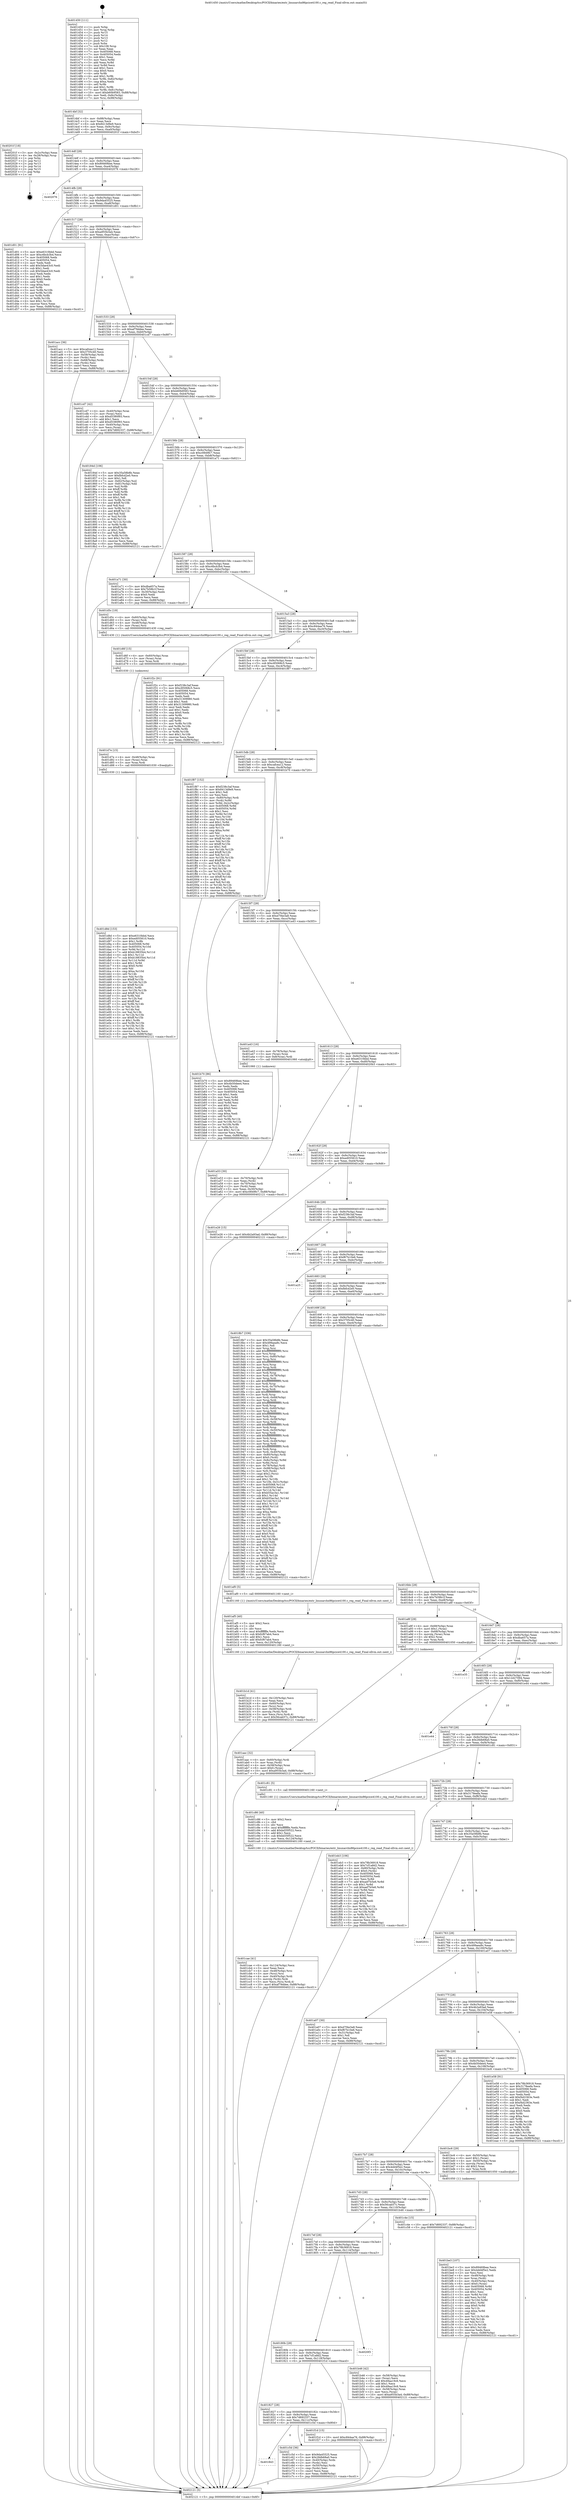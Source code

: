 digraph "0x401450" {
  label = "0x401450 (/mnt/c/Users/mathe/Desktop/tcc/POCII/binaries/extr_linuxarchx86pcice4100.c_reg_read_Final-ollvm.out::main(0))"
  labelloc = "t"
  node[shape=record]

  Entry [label="",width=0.3,height=0.3,shape=circle,fillcolor=black,style=filled]
  "0x4014bf" [label="{
     0x4014bf [32]\l
     | [instrs]\l
     &nbsp;&nbsp;0x4014bf \<+6\>: mov -0x88(%rbp),%eax\l
     &nbsp;&nbsp;0x4014c5 \<+2\>: mov %eax,%ecx\l
     &nbsp;&nbsp;0x4014c7 \<+6\>: sub $0x8413d9e9,%ecx\l
     &nbsp;&nbsp;0x4014cd \<+6\>: mov %eax,-0x9c(%rbp)\l
     &nbsp;&nbsp;0x4014d3 \<+6\>: mov %ecx,-0xa0(%rbp)\l
     &nbsp;&nbsp;0x4014d9 \<+6\>: je 000000000040201f \<main+0xbcf\>\l
  }"]
  "0x40201f" [label="{
     0x40201f [18]\l
     | [instrs]\l
     &nbsp;&nbsp;0x40201f \<+3\>: mov -0x2c(%rbp),%eax\l
     &nbsp;&nbsp;0x402022 \<+4\>: lea -0x28(%rbp),%rsp\l
     &nbsp;&nbsp;0x402026 \<+1\>: pop %rbx\l
     &nbsp;&nbsp;0x402027 \<+2\>: pop %r12\l
     &nbsp;&nbsp;0x402029 \<+2\>: pop %r13\l
     &nbsp;&nbsp;0x40202b \<+2\>: pop %r14\l
     &nbsp;&nbsp;0x40202d \<+2\>: pop %r15\l
     &nbsp;&nbsp;0x40202f \<+1\>: pop %rbp\l
     &nbsp;&nbsp;0x402030 \<+1\>: ret\l
  }"]
  "0x4014df" [label="{
     0x4014df [28]\l
     | [instrs]\l
     &nbsp;&nbsp;0x4014df \<+5\>: jmp 00000000004014e4 \<main+0x94\>\l
     &nbsp;&nbsp;0x4014e4 \<+6\>: mov -0x9c(%rbp),%eax\l
     &nbsp;&nbsp;0x4014ea \<+5\>: sub $0x89469bee,%eax\l
     &nbsp;&nbsp;0x4014ef \<+6\>: mov %eax,-0xa4(%rbp)\l
     &nbsp;&nbsp;0x4014f5 \<+6\>: je 0000000000402076 \<main+0xc26\>\l
  }"]
  Exit [label="",width=0.3,height=0.3,shape=circle,fillcolor=black,style=filled,peripheries=2]
  "0x402076" [label="{
     0x402076\l
  }", style=dashed]
  "0x4014fb" [label="{
     0x4014fb [28]\l
     | [instrs]\l
     &nbsp;&nbsp;0x4014fb \<+5\>: jmp 0000000000401500 \<main+0xb0\>\l
     &nbsp;&nbsp;0x401500 \<+6\>: mov -0x9c(%rbp),%eax\l
     &nbsp;&nbsp;0x401506 \<+5\>: sub $0x9da45525,%eax\l
     &nbsp;&nbsp;0x40150b \<+6\>: mov %eax,-0xa8(%rbp)\l
     &nbsp;&nbsp;0x401511 \<+6\>: je 0000000000401d01 \<main+0x8b1\>\l
  }"]
  "0x401d8d" [label="{
     0x401d8d [153]\l
     | [instrs]\l
     &nbsp;&nbsp;0x401d8d \<+5\>: mov $0xe6310bbd,%ecx\l
     &nbsp;&nbsp;0x401d92 \<+5\>: mov $0xed055610,%edx\l
     &nbsp;&nbsp;0x401d97 \<+3\>: mov $0x1,%r8b\l
     &nbsp;&nbsp;0x401d9a \<+8\>: mov 0x405068,%r9d\l
     &nbsp;&nbsp;0x401da2 \<+8\>: mov 0x405054,%r10d\l
     &nbsp;&nbsp;0x401daa \<+3\>: mov %r9d,%r11d\l
     &nbsp;&nbsp;0x401dad \<+7\>: add $0xb18835b4,%r11d\l
     &nbsp;&nbsp;0x401db4 \<+4\>: sub $0x1,%r11d\l
     &nbsp;&nbsp;0x401db8 \<+7\>: sub $0xb18835b4,%r11d\l
     &nbsp;&nbsp;0x401dbf \<+4\>: imul %r11d,%r9d\l
     &nbsp;&nbsp;0x401dc3 \<+4\>: and $0x1,%r9d\l
     &nbsp;&nbsp;0x401dc7 \<+4\>: cmp $0x0,%r9d\l
     &nbsp;&nbsp;0x401dcb \<+3\>: sete %bl\l
     &nbsp;&nbsp;0x401dce \<+4\>: cmp $0xa,%r10d\l
     &nbsp;&nbsp;0x401dd2 \<+4\>: setl %r14b\l
     &nbsp;&nbsp;0x401dd6 \<+3\>: mov %bl,%r15b\l
     &nbsp;&nbsp;0x401dd9 \<+4\>: xor $0xff,%r15b\l
     &nbsp;&nbsp;0x401ddd \<+3\>: mov %r14b,%r12b\l
     &nbsp;&nbsp;0x401de0 \<+4\>: xor $0xff,%r12b\l
     &nbsp;&nbsp;0x401de4 \<+4\>: xor $0x1,%r8b\l
     &nbsp;&nbsp;0x401de8 \<+3\>: mov %r15b,%r13b\l
     &nbsp;&nbsp;0x401deb \<+4\>: and $0xff,%r13b\l
     &nbsp;&nbsp;0x401def \<+3\>: and %r8b,%bl\l
     &nbsp;&nbsp;0x401df2 \<+3\>: mov %r12b,%al\l
     &nbsp;&nbsp;0x401df5 \<+2\>: and $0xff,%al\l
     &nbsp;&nbsp;0x401df7 \<+3\>: and %r8b,%r14b\l
     &nbsp;&nbsp;0x401dfa \<+3\>: or %bl,%r13b\l
     &nbsp;&nbsp;0x401dfd \<+3\>: or %r14b,%al\l
     &nbsp;&nbsp;0x401e00 \<+3\>: xor %al,%r13b\l
     &nbsp;&nbsp;0x401e03 \<+3\>: or %r12b,%r15b\l
     &nbsp;&nbsp;0x401e06 \<+4\>: xor $0xff,%r15b\l
     &nbsp;&nbsp;0x401e0a \<+4\>: or $0x1,%r8b\l
     &nbsp;&nbsp;0x401e0e \<+3\>: and %r8b,%r15b\l
     &nbsp;&nbsp;0x401e11 \<+3\>: or %r15b,%r13b\l
     &nbsp;&nbsp;0x401e14 \<+4\>: test $0x1,%r13b\l
     &nbsp;&nbsp;0x401e18 \<+3\>: cmovne %edx,%ecx\l
     &nbsp;&nbsp;0x401e1b \<+6\>: mov %ecx,-0x88(%rbp)\l
     &nbsp;&nbsp;0x401e21 \<+5\>: jmp 0000000000402121 \<main+0xcd1\>\l
  }"]
  "0x401d01" [label="{
     0x401d01 [91]\l
     | [instrs]\l
     &nbsp;&nbsp;0x401d01 \<+5\>: mov $0xe6310bbd,%eax\l
     &nbsp;&nbsp;0x401d06 \<+5\>: mov $0xc6bcb3b4,%ecx\l
     &nbsp;&nbsp;0x401d0b \<+7\>: mov 0x405068,%edx\l
     &nbsp;&nbsp;0x401d12 \<+7\>: mov 0x405054,%esi\l
     &nbsp;&nbsp;0x401d19 \<+2\>: mov %edx,%edi\l
     &nbsp;&nbsp;0x401d1b \<+6\>: add $0x5dae43c0,%edi\l
     &nbsp;&nbsp;0x401d21 \<+3\>: sub $0x1,%edi\l
     &nbsp;&nbsp;0x401d24 \<+6\>: sub $0x5dae43c0,%edi\l
     &nbsp;&nbsp;0x401d2a \<+3\>: imul %edi,%edx\l
     &nbsp;&nbsp;0x401d2d \<+3\>: and $0x1,%edx\l
     &nbsp;&nbsp;0x401d30 \<+3\>: cmp $0x0,%edx\l
     &nbsp;&nbsp;0x401d33 \<+4\>: sete %r8b\l
     &nbsp;&nbsp;0x401d37 \<+3\>: cmp $0xa,%esi\l
     &nbsp;&nbsp;0x401d3a \<+4\>: setl %r9b\l
     &nbsp;&nbsp;0x401d3e \<+3\>: mov %r8b,%r10b\l
     &nbsp;&nbsp;0x401d41 \<+3\>: and %r9b,%r10b\l
     &nbsp;&nbsp;0x401d44 \<+3\>: xor %r9b,%r8b\l
     &nbsp;&nbsp;0x401d47 \<+3\>: or %r8b,%r10b\l
     &nbsp;&nbsp;0x401d4a \<+4\>: test $0x1,%r10b\l
     &nbsp;&nbsp;0x401d4e \<+3\>: cmovne %ecx,%eax\l
     &nbsp;&nbsp;0x401d51 \<+6\>: mov %eax,-0x88(%rbp)\l
     &nbsp;&nbsp;0x401d57 \<+5\>: jmp 0000000000402121 \<main+0xcd1\>\l
  }"]
  "0x401517" [label="{
     0x401517 [28]\l
     | [instrs]\l
     &nbsp;&nbsp;0x401517 \<+5\>: jmp 000000000040151c \<main+0xcc\>\l
     &nbsp;&nbsp;0x40151c \<+6\>: mov -0x9c(%rbp),%eax\l
     &nbsp;&nbsp;0x401522 \<+5\>: sub $0xa955b3a4,%eax\l
     &nbsp;&nbsp;0x401527 \<+6\>: mov %eax,-0xac(%rbp)\l
     &nbsp;&nbsp;0x40152d \<+6\>: je 0000000000401acc \<main+0x67c\>\l
  }"]
  "0x401d7e" [label="{
     0x401d7e [15]\l
     | [instrs]\l
     &nbsp;&nbsp;0x401d7e \<+4\>: mov -0x48(%rbp),%rax\l
     &nbsp;&nbsp;0x401d82 \<+3\>: mov (%rax),%rax\l
     &nbsp;&nbsp;0x401d85 \<+3\>: mov %rax,%rdi\l
     &nbsp;&nbsp;0x401d88 \<+5\>: call 0000000000401030 \<free@plt\>\l
     | [calls]\l
     &nbsp;&nbsp;0x401030 \{1\} (unknown)\l
  }"]
  "0x401acc" [label="{
     0x401acc [36]\l
     | [instrs]\l
     &nbsp;&nbsp;0x401acc \<+5\>: mov $0xcafcea12,%eax\l
     &nbsp;&nbsp;0x401ad1 \<+5\>: mov $0x3705c40,%ecx\l
     &nbsp;&nbsp;0x401ad6 \<+4\>: mov -0x58(%rbp),%rdx\l
     &nbsp;&nbsp;0x401ada \<+2\>: mov (%rdx),%esi\l
     &nbsp;&nbsp;0x401adc \<+4\>: mov -0x68(%rbp),%rdx\l
     &nbsp;&nbsp;0x401ae0 \<+2\>: cmp (%rdx),%esi\l
     &nbsp;&nbsp;0x401ae2 \<+3\>: cmovl %ecx,%eax\l
     &nbsp;&nbsp;0x401ae5 \<+6\>: mov %eax,-0x88(%rbp)\l
     &nbsp;&nbsp;0x401aeb \<+5\>: jmp 0000000000402121 \<main+0xcd1\>\l
  }"]
  "0x401533" [label="{
     0x401533 [28]\l
     | [instrs]\l
     &nbsp;&nbsp;0x401533 \<+5\>: jmp 0000000000401538 \<main+0xe8\>\l
     &nbsp;&nbsp;0x401538 \<+6\>: mov -0x9c(%rbp),%eax\l
     &nbsp;&nbsp;0x40153e \<+5\>: sub $0xaf79ddee,%eax\l
     &nbsp;&nbsp;0x401543 \<+6\>: mov %eax,-0xb0(%rbp)\l
     &nbsp;&nbsp;0x401549 \<+6\>: je 0000000000401cd7 \<main+0x887\>\l
  }"]
  "0x401d6f" [label="{
     0x401d6f [15]\l
     | [instrs]\l
     &nbsp;&nbsp;0x401d6f \<+4\>: mov -0x60(%rbp),%rax\l
     &nbsp;&nbsp;0x401d73 \<+3\>: mov (%rax),%rax\l
     &nbsp;&nbsp;0x401d76 \<+3\>: mov %rax,%rdi\l
     &nbsp;&nbsp;0x401d79 \<+5\>: call 0000000000401030 \<free@plt\>\l
     | [calls]\l
     &nbsp;&nbsp;0x401030 \{1\} (unknown)\l
  }"]
  "0x401cd7" [label="{
     0x401cd7 [42]\l
     | [instrs]\l
     &nbsp;&nbsp;0x401cd7 \<+4\>: mov -0x40(%rbp),%rax\l
     &nbsp;&nbsp;0x401cdb \<+2\>: mov (%rax),%ecx\l
     &nbsp;&nbsp;0x401cdd \<+6\>: sub $0xd5380f93,%ecx\l
     &nbsp;&nbsp;0x401ce3 \<+3\>: add $0x1,%ecx\l
     &nbsp;&nbsp;0x401ce6 \<+6\>: add $0xd5380f93,%ecx\l
     &nbsp;&nbsp;0x401cec \<+4\>: mov -0x40(%rbp),%rax\l
     &nbsp;&nbsp;0x401cf0 \<+2\>: mov %ecx,(%rax)\l
     &nbsp;&nbsp;0x401cf2 \<+10\>: movl $0x7d692337,-0x88(%rbp)\l
     &nbsp;&nbsp;0x401cfc \<+5\>: jmp 0000000000402121 \<main+0xcd1\>\l
  }"]
  "0x40154f" [label="{
     0x40154f [28]\l
     | [instrs]\l
     &nbsp;&nbsp;0x40154f \<+5\>: jmp 0000000000401554 \<main+0x104\>\l
     &nbsp;&nbsp;0x401554 \<+6\>: mov -0x9c(%rbp),%eax\l
     &nbsp;&nbsp;0x40155a \<+5\>: sub $0xb60b9583,%eax\l
     &nbsp;&nbsp;0x40155f \<+6\>: mov %eax,-0xb4(%rbp)\l
     &nbsp;&nbsp;0x401565 \<+6\>: je 000000000040184d \<main+0x3fd\>\l
  }"]
  "0x401cae" [label="{
     0x401cae [41]\l
     | [instrs]\l
     &nbsp;&nbsp;0x401cae \<+6\>: mov -0x124(%rbp),%ecx\l
     &nbsp;&nbsp;0x401cb4 \<+3\>: imul %eax,%ecx\l
     &nbsp;&nbsp;0x401cb7 \<+4\>: mov -0x48(%rbp),%rsi\l
     &nbsp;&nbsp;0x401cbb \<+3\>: mov (%rsi),%rsi\l
     &nbsp;&nbsp;0x401cbe \<+4\>: mov -0x40(%rbp),%rdi\l
     &nbsp;&nbsp;0x401cc2 \<+3\>: movslq (%rdi),%rdi\l
     &nbsp;&nbsp;0x401cc5 \<+3\>: mov %ecx,(%rsi,%rdi,4)\l
     &nbsp;&nbsp;0x401cc8 \<+10\>: movl $0xaf79ddee,-0x88(%rbp)\l
     &nbsp;&nbsp;0x401cd2 \<+5\>: jmp 0000000000402121 \<main+0xcd1\>\l
  }"]
  "0x40184d" [label="{
     0x40184d [106]\l
     | [instrs]\l
     &nbsp;&nbsp;0x40184d \<+5\>: mov $0x35a58b8b,%eax\l
     &nbsp;&nbsp;0x401852 \<+5\>: mov $0xfbfcd2e0,%ecx\l
     &nbsp;&nbsp;0x401857 \<+2\>: mov $0x1,%dl\l
     &nbsp;&nbsp;0x401859 \<+7\>: mov -0x82(%rbp),%sil\l
     &nbsp;&nbsp;0x401860 \<+7\>: mov -0x81(%rbp),%dil\l
     &nbsp;&nbsp;0x401867 \<+3\>: mov %sil,%r8b\l
     &nbsp;&nbsp;0x40186a \<+4\>: xor $0xff,%r8b\l
     &nbsp;&nbsp;0x40186e \<+3\>: mov %dil,%r9b\l
     &nbsp;&nbsp;0x401871 \<+4\>: xor $0xff,%r9b\l
     &nbsp;&nbsp;0x401875 \<+3\>: xor $0x1,%dl\l
     &nbsp;&nbsp;0x401878 \<+3\>: mov %r8b,%r10b\l
     &nbsp;&nbsp;0x40187b \<+4\>: and $0xff,%r10b\l
     &nbsp;&nbsp;0x40187f \<+3\>: and %dl,%sil\l
     &nbsp;&nbsp;0x401882 \<+3\>: mov %r9b,%r11b\l
     &nbsp;&nbsp;0x401885 \<+4\>: and $0xff,%r11b\l
     &nbsp;&nbsp;0x401889 \<+3\>: and %dl,%dil\l
     &nbsp;&nbsp;0x40188c \<+3\>: or %sil,%r10b\l
     &nbsp;&nbsp;0x40188f \<+3\>: or %dil,%r11b\l
     &nbsp;&nbsp;0x401892 \<+3\>: xor %r11b,%r10b\l
     &nbsp;&nbsp;0x401895 \<+3\>: or %r9b,%r8b\l
     &nbsp;&nbsp;0x401898 \<+4\>: xor $0xff,%r8b\l
     &nbsp;&nbsp;0x40189c \<+3\>: or $0x1,%dl\l
     &nbsp;&nbsp;0x40189f \<+3\>: and %dl,%r8b\l
     &nbsp;&nbsp;0x4018a2 \<+3\>: or %r8b,%r10b\l
     &nbsp;&nbsp;0x4018a5 \<+4\>: test $0x1,%r10b\l
     &nbsp;&nbsp;0x4018a9 \<+3\>: cmovne %ecx,%eax\l
     &nbsp;&nbsp;0x4018ac \<+6\>: mov %eax,-0x88(%rbp)\l
     &nbsp;&nbsp;0x4018b2 \<+5\>: jmp 0000000000402121 \<main+0xcd1\>\l
  }"]
  "0x40156b" [label="{
     0x40156b [28]\l
     | [instrs]\l
     &nbsp;&nbsp;0x40156b \<+5\>: jmp 0000000000401570 \<main+0x120\>\l
     &nbsp;&nbsp;0x401570 \<+6\>: mov -0x9c(%rbp),%eax\l
     &nbsp;&nbsp;0x401576 \<+5\>: sub $0xc0849fc7,%eax\l
     &nbsp;&nbsp;0x40157b \<+6\>: mov %eax,-0xb8(%rbp)\l
     &nbsp;&nbsp;0x401581 \<+6\>: je 0000000000401a71 \<main+0x621\>\l
  }"]
  "0x402121" [label="{
     0x402121 [5]\l
     | [instrs]\l
     &nbsp;&nbsp;0x402121 \<+5\>: jmp 00000000004014bf \<main+0x6f\>\l
  }"]
  "0x401450" [label="{
     0x401450 [111]\l
     | [instrs]\l
     &nbsp;&nbsp;0x401450 \<+1\>: push %rbp\l
     &nbsp;&nbsp;0x401451 \<+3\>: mov %rsp,%rbp\l
     &nbsp;&nbsp;0x401454 \<+2\>: push %r15\l
     &nbsp;&nbsp;0x401456 \<+2\>: push %r14\l
     &nbsp;&nbsp;0x401458 \<+2\>: push %r13\l
     &nbsp;&nbsp;0x40145a \<+2\>: push %r12\l
     &nbsp;&nbsp;0x40145c \<+1\>: push %rbx\l
     &nbsp;&nbsp;0x40145d \<+7\>: sub $0x108,%rsp\l
     &nbsp;&nbsp;0x401464 \<+2\>: xor %eax,%eax\l
     &nbsp;&nbsp;0x401466 \<+7\>: mov 0x405068,%ecx\l
     &nbsp;&nbsp;0x40146d \<+7\>: mov 0x405054,%edx\l
     &nbsp;&nbsp;0x401474 \<+3\>: sub $0x1,%eax\l
     &nbsp;&nbsp;0x401477 \<+3\>: mov %ecx,%r8d\l
     &nbsp;&nbsp;0x40147a \<+3\>: add %eax,%r8d\l
     &nbsp;&nbsp;0x40147d \<+4\>: imul %r8d,%ecx\l
     &nbsp;&nbsp;0x401481 \<+3\>: and $0x1,%ecx\l
     &nbsp;&nbsp;0x401484 \<+3\>: cmp $0x0,%ecx\l
     &nbsp;&nbsp;0x401487 \<+4\>: sete %r9b\l
     &nbsp;&nbsp;0x40148b \<+4\>: and $0x1,%r9b\l
     &nbsp;&nbsp;0x40148f \<+7\>: mov %r9b,-0x82(%rbp)\l
     &nbsp;&nbsp;0x401496 \<+3\>: cmp $0xa,%edx\l
     &nbsp;&nbsp;0x401499 \<+4\>: setl %r9b\l
     &nbsp;&nbsp;0x40149d \<+4\>: and $0x1,%r9b\l
     &nbsp;&nbsp;0x4014a1 \<+7\>: mov %r9b,-0x81(%rbp)\l
     &nbsp;&nbsp;0x4014a8 \<+10\>: movl $0xb60b9583,-0x88(%rbp)\l
     &nbsp;&nbsp;0x4014b2 \<+6\>: mov %edi,-0x8c(%rbp)\l
     &nbsp;&nbsp;0x4014b8 \<+7\>: mov %rsi,-0x98(%rbp)\l
  }"]
  "0x401c86" [label="{
     0x401c86 [40]\l
     | [instrs]\l
     &nbsp;&nbsp;0x401c86 \<+5\>: mov $0x2,%ecx\l
     &nbsp;&nbsp;0x401c8b \<+1\>: cltd\l
     &nbsp;&nbsp;0x401c8c \<+2\>: idiv %ecx\l
     &nbsp;&nbsp;0x401c8e \<+6\>: imul $0xfffffffe,%edx,%ecx\l
     &nbsp;&nbsp;0x401c94 \<+6\>: add $0xbd35f522,%ecx\l
     &nbsp;&nbsp;0x401c9a \<+3\>: add $0x1,%ecx\l
     &nbsp;&nbsp;0x401c9d \<+6\>: sub $0xbd35f522,%ecx\l
     &nbsp;&nbsp;0x401ca3 \<+6\>: mov %ecx,-0x124(%rbp)\l
     &nbsp;&nbsp;0x401ca9 \<+5\>: call 0000000000401160 \<next_i\>\l
     | [calls]\l
     &nbsp;&nbsp;0x401160 \{1\} (/mnt/c/Users/mathe/Desktop/tcc/POCII/binaries/extr_linuxarchx86pcice4100.c_reg_read_Final-ollvm.out::next_i)\l
  }"]
  "0x401a71" [label="{
     0x401a71 [30]\l
     | [instrs]\l
     &nbsp;&nbsp;0x401a71 \<+5\>: mov $0xdba657a,%eax\l
     &nbsp;&nbsp;0x401a76 \<+5\>: mov $0x7b58b1f,%ecx\l
     &nbsp;&nbsp;0x401a7b \<+3\>: mov -0x30(%rbp),%edx\l
     &nbsp;&nbsp;0x401a7e \<+3\>: cmp $0x0,%edx\l
     &nbsp;&nbsp;0x401a81 \<+3\>: cmove %ecx,%eax\l
     &nbsp;&nbsp;0x401a84 \<+6\>: mov %eax,-0x88(%rbp)\l
     &nbsp;&nbsp;0x401a8a \<+5\>: jmp 0000000000402121 \<main+0xcd1\>\l
  }"]
  "0x401587" [label="{
     0x401587 [28]\l
     | [instrs]\l
     &nbsp;&nbsp;0x401587 \<+5\>: jmp 000000000040158c \<main+0x13c\>\l
     &nbsp;&nbsp;0x40158c \<+6\>: mov -0x9c(%rbp),%eax\l
     &nbsp;&nbsp;0x401592 \<+5\>: sub $0xc6bcb3b4,%eax\l
     &nbsp;&nbsp;0x401597 \<+6\>: mov %eax,-0xbc(%rbp)\l
     &nbsp;&nbsp;0x40159d \<+6\>: je 0000000000401d5c \<main+0x90c\>\l
  }"]
  "0x401843" [label="{
     0x401843\l
  }", style=dashed]
  "0x401d5c" [label="{
     0x401d5c [19]\l
     | [instrs]\l
     &nbsp;&nbsp;0x401d5c \<+4\>: mov -0x60(%rbp),%rax\l
     &nbsp;&nbsp;0x401d60 \<+3\>: mov (%rax),%rdi\l
     &nbsp;&nbsp;0x401d63 \<+4\>: mov -0x48(%rbp),%rax\l
     &nbsp;&nbsp;0x401d67 \<+3\>: mov (%rax),%rsi\l
     &nbsp;&nbsp;0x401d6a \<+5\>: call 0000000000401430 \<reg_read\>\l
     | [calls]\l
     &nbsp;&nbsp;0x401430 \{1\} (/mnt/c/Users/mathe/Desktop/tcc/POCII/binaries/extr_linuxarchx86pcice4100.c_reg_read_Final-ollvm.out::reg_read)\l
  }"]
  "0x4015a3" [label="{
     0x4015a3 [28]\l
     | [instrs]\l
     &nbsp;&nbsp;0x4015a3 \<+5\>: jmp 00000000004015a8 \<main+0x158\>\l
     &nbsp;&nbsp;0x4015a8 \<+6\>: mov -0x9c(%rbp),%eax\l
     &nbsp;&nbsp;0x4015ae \<+5\>: sub $0xc844aa76,%eax\l
     &nbsp;&nbsp;0x4015b3 \<+6\>: mov %eax,-0xc0(%rbp)\l
     &nbsp;&nbsp;0x4015b9 \<+6\>: je 0000000000401f2c \<main+0xadc\>\l
  }"]
  "0x401c5d" [label="{
     0x401c5d [36]\l
     | [instrs]\l
     &nbsp;&nbsp;0x401c5d \<+5\>: mov $0x9da45525,%eax\l
     &nbsp;&nbsp;0x401c62 \<+5\>: mov $0x28db68a0,%ecx\l
     &nbsp;&nbsp;0x401c67 \<+4\>: mov -0x40(%rbp),%rdx\l
     &nbsp;&nbsp;0x401c6b \<+2\>: mov (%rdx),%esi\l
     &nbsp;&nbsp;0x401c6d \<+4\>: mov -0x50(%rbp),%rdx\l
     &nbsp;&nbsp;0x401c71 \<+2\>: cmp (%rdx),%esi\l
     &nbsp;&nbsp;0x401c73 \<+3\>: cmovl %ecx,%eax\l
     &nbsp;&nbsp;0x401c76 \<+6\>: mov %eax,-0x88(%rbp)\l
     &nbsp;&nbsp;0x401c7c \<+5\>: jmp 0000000000402121 \<main+0xcd1\>\l
  }"]
  "0x401f2c" [label="{
     0x401f2c [91]\l
     | [instrs]\l
     &nbsp;&nbsp;0x401f2c \<+5\>: mov $0xf238c3af,%eax\l
     &nbsp;&nbsp;0x401f31 \<+5\>: mov $0xc85068c5,%ecx\l
     &nbsp;&nbsp;0x401f36 \<+7\>: mov 0x405068,%edx\l
     &nbsp;&nbsp;0x401f3d \<+7\>: mov 0x405054,%esi\l
     &nbsp;&nbsp;0x401f44 \<+2\>: mov %edx,%edi\l
     &nbsp;&nbsp;0x401f46 \<+6\>: sub $0x31309980,%edi\l
     &nbsp;&nbsp;0x401f4c \<+3\>: sub $0x1,%edi\l
     &nbsp;&nbsp;0x401f4f \<+6\>: add $0x31309980,%edi\l
     &nbsp;&nbsp;0x401f55 \<+3\>: imul %edi,%edx\l
     &nbsp;&nbsp;0x401f58 \<+3\>: and $0x1,%edx\l
     &nbsp;&nbsp;0x401f5b \<+3\>: cmp $0x0,%edx\l
     &nbsp;&nbsp;0x401f5e \<+4\>: sete %r8b\l
     &nbsp;&nbsp;0x401f62 \<+3\>: cmp $0xa,%esi\l
     &nbsp;&nbsp;0x401f65 \<+4\>: setl %r9b\l
     &nbsp;&nbsp;0x401f69 \<+3\>: mov %r8b,%r10b\l
     &nbsp;&nbsp;0x401f6c \<+3\>: and %r9b,%r10b\l
     &nbsp;&nbsp;0x401f6f \<+3\>: xor %r9b,%r8b\l
     &nbsp;&nbsp;0x401f72 \<+3\>: or %r8b,%r10b\l
     &nbsp;&nbsp;0x401f75 \<+4\>: test $0x1,%r10b\l
     &nbsp;&nbsp;0x401f79 \<+3\>: cmovne %ecx,%eax\l
     &nbsp;&nbsp;0x401f7c \<+6\>: mov %eax,-0x88(%rbp)\l
     &nbsp;&nbsp;0x401f82 \<+5\>: jmp 0000000000402121 \<main+0xcd1\>\l
  }"]
  "0x4015bf" [label="{
     0x4015bf [28]\l
     | [instrs]\l
     &nbsp;&nbsp;0x4015bf \<+5\>: jmp 00000000004015c4 \<main+0x174\>\l
     &nbsp;&nbsp;0x4015c4 \<+6\>: mov -0x9c(%rbp),%eax\l
     &nbsp;&nbsp;0x4015ca \<+5\>: sub $0xc85068c5,%eax\l
     &nbsp;&nbsp;0x4015cf \<+6\>: mov %eax,-0xc4(%rbp)\l
     &nbsp;&nbsp;0x4015d5 \<+6\>: je 0000000000401f87 \<main+0xb37\>\l
  }"]
  "0x401827" [label="{
     0x401827 [28]\l
     | [instrs]\l
     &nbsp;&nbsp;0x401827 \<+5\>: jmp 000000000040182c \<main+0x3dc\>\l
     &nbsp;&nbsp;0x40182c \<+6\>: mov -0x9c(%rbp),%eax\l
     &nbsp;&nbsp;0x401832 \<+5\>: sub $0x7d692337,%eax\l
     &nbsp;&nbsp;0x401837 \<+6\>: mov %eax,-0x11c(%rbp)\l
     &nbsp;&nbsp;0x40183d \<+6\>: je 0000000000401c5d \<main+0x80d\>\l
  }"]
  "0x401f87" [label="{
     0x401f87 [152]\l
     | [instrs]\l
     &nbsp;&nbsp;0x401f87 \<+5\>: mov $0xf238c3af,%eax\l
     &nbsp;&nbsp;0x401f8c \<+5\>: mov $0x8413d9e9,%ecx\l
     &nbsp;&nbsp;0x401f91 \<+2\>: mov $0x1,%dl\l
     &nbsp;&nbsp;0x401f93 \<+2\>: xor %esi,%esi\l
     &nbsp;&nbsp;0x401f95 \<+4\>: mov -0x80(%rbp),%rdi\l
     &nbsp;&nbsp;0x401f99 \<+3\>: mov (%rdi),%r8d\l
     &nbsp;&nbsp;0x401f9c \<+4\>: mov %r8d,-0x2c(%rbp)\l
     &nbsp;&nbsp;0x401fa0 \<+8\>: mov 0x405068,%r8d\l
     &nbsp;&nbsp;0x401fa8 \<+8\>: mov 0x405054,%r9d\l
     &nbsp;&nbsp;0x401fb0 \<+3\>: sub $0x1,%esi\l
     &nbsp;&nbsp;0x401fb3 \<+3\>: mov %r8d,%r10d\l
     &nbsp;&nbsp;0x401fb6 \<+3\>: add %esi,%r10d\l
     &nbsp;&nbsp;0x401fb9 \<+4\>: imul %r10d,%r8d\l
     &nbsp;&nbsp;0x401fbd \<+4\>: and $0x1,%r8d\l
     &nbsp;&nbsp;0x401fc1 \<+4\>: cmp $0x0,%r8d\l
     &nbsp;&nbsp;0x401fc5 \<+4\>: sete %r11b\l
     &nbsp;&nbsp;0x401fc9 \<+4\>: cmp $0xa,%r9d\l
     &nbsp;&nbsp;0x401fcd \<+3\>: setl %bl\l
     &nbsp;&nbsp;0x401fd0 \<+3\>: mov %r11b,%r14b\l
     &nbsp;&nbsp;0x401fd3 \<+4\>: xor $0xff,%r14b\l
     &nbsp;&nbsp;0x401fd7 \<+3\>: mov %bl,%r15b\l
     &nbsp;&nbsp;0x401fda \<+4\>: xor $0xff,%r15b\l
     &nbsp;&nbsp;0x401fde \<+3\>: xor $0x1,%dl\l
     &nbsp;&nbsp;0x401fe1 \<+3\>: mov %r14b,%r12b\l
     &nbsp;&nbsp;0x401fe4 \<+4\>: and $0xff,%r12b\l
     &nbsp;&nbsp;0x401fe8 \<+3\>: and %dl,%r11b\l
     &nbsp;&nbsp;0x401feb \<+3\>: mov %r15b,%r13b\l
     &nbsp;&nbsp;0x401fee \<+4\>: and $0xff,%r13b\l
     &nbsp;&nbsp;0x401ff2 \<+2\>: and %dl,%bl\l
     &nbsp;&nbsp;0x401ff4 \<+3\>: or %r11b,%r12b\l
     &nbsp;&nbsp;0x401ff7 \<+3\>: or %bl,%r13b\l
     &nbsp;&nbsp;0x401ffa \<+3\>: xor %r13b,%r12b\l
     &nbsp;&nbsp;0x401ffd \<+3\>: or %r15b,%r14b\l
     &nbsp;&nbsp;0x402000 \<+4\>: xor $0xff,%r14b\l
     &nbsp;&nbsp;0x402004 \<+3\>: or $0x1,%dl\l
     &nbsp;&nbsp;0x402007 \<+3\>: and %dl,%r14b\l
     &nbsp;&nbsp;0x40200a \<+3\>: or %r14b,%r12b\l
     &nbsp;&nbsp;0x40200d \<+4\>: test $0x1,%r12b\l
     &nbsp;&nbsp;0x402011 \<+3\>: cmovne %ecx,%eax\l
     &nbsp;&nbsp;0x402014 \<+6\>: mov %eax,-0x88(%rbp)\l
     &nbsp;&nbsp;0x40201a \<+5\>: jmp 0000000000402121 \<main+0xcd1\>\l
  }"]
  "0x4015db" [label="{
     0x4015db [28]\l
     | [instrs]\l
     &nbsp;&nbsp;0x4015db \<+5\>: jmp 00000000004015e0 \<main+0x190\>\l
     &nbsp;&nbsp;0x4015e0 \<+6\>: mov -0x9c(%rbp),%eax\l
     &nbsp;&nbsp;0x4015e6 \<+5\>: sub $0xcafcea12,%eax\l
     &nbsp;&nbsp;0x4015eb \<+6\>: mov %eax,-0xc8(%rbp)\l
     &nbsp;&nbsp;0x4015f1 \<+6\>: je 0000000000401b70 \<main+0x720\>\l
  }"]
  "0x401f1d" [label="{
     0x401f1d [15]\l
     | [instrs]\l
     &nbsp;&nbsp;0x401f1d \<+10\>: movl $0xc844aa76,-0x88(%rbp)\l
     &nbsp;&nbsp;0x401f27 \<+5\>: jmp 0000000000402121 \<main+0xcd1\>\l
  }"]
  "0x401b70" [label="{
     0x401b70 [86]\l
     | [instrs]\l
     &nbsp;&nbsp;0x401b70 \<+5\>: mov $0x89469bee,%eax\l
     &nbsp;&nbsp;0x401b75 \<+5\>: mov $0x4b50dee4,%ecx\l
     &nbsp;&nbsp;0x401b7a \<+2\>: xor %edx,%edx\l
     &nbsp;&nbsp;0x401b7c \<+7\>: mov 0x405068,%esi\l
     &nbsp;&nbsp;0x401b83 \<+7\>: mov 0x405054,%edi\l
     &nbsp;&nbsp;0x401b8a \<+3\>: sub $0x1,%edx\l
     &nbsp;&nbsp;0x401b8d \<+3\>: mov %esi,%r8d\l
     &nbsp;&nbsp;0x401b90 \<+3\>: add %edx,%r8d\l
     &nbsp;&nbsp;0x401b93 \<+4\>: imul %r8d,%esi\l
     &nbsp;&nbsp;0x401b97 \<+3\>: and $0x1,%esi\l
     &nbsp;&nbsp;0x401b9a \<+3\>: cmp $0x0,%esi\l
     &nbsp;&nbsp;0x401b9d \<+4\>: sete %r9b\l
     &nbsp;&nbsp;0x401ba1 \<+3\>: cmp $0xa,%edi\l
     &nbsp;&nbsp;0x401ba4 \<+4\>: setl %r10b\l
     &nbsp;&nbsp;0x401ba8 \<+3\>: mov %r9b,%r11b\l
     &nbsp;&nbsp;0x401bab \<+3\>: and %r10b,%r11b\l
     &nbsp;&nbsp;0x401bae \<+3\>: xor %r10b,%r9b\l
     &nbsp;&nbsp;0x401bb1 \<+3\>: or %r9b,%r11b\l
     &nbsp;&nbsp;0x401bb4 \<+4\>: test $0x1,%r11b\l
     &nbsp;&nbsp;0x401bb8 \<+3\>: cmovne %ecx,%eax\l
     &nbsp;&nbsp;0x401bbb \<+6\>: mov %eax,-0x88(%rbp)\l
     &nbsp;&nbsp;0x401bc1 \<+5\>: jmp 0000000000402121 \<main+0xcd1\>\l
  }"]
  "0x4015f7" [label="{
     0x4015f7 [28]\l
     | [instrs]\l
     &nbsp;&nbsp;0x4015f7 \<+5\>: jmp 00000000004015fc \<main+0x1ac\>\l
     &nbsp;&nbsp;0x4015fc \<+6\>: mov -0x9c(%rbp),%eax\l
     &nbsp;&nbsp;0x401602 \<+5\>: sub $0xd7f4e3a8,%eax\l
     &nbsp;&nbsp;0x401607 \<+6\>: mov %eax,-0xcc(%rbp)\l
     &nbsp;&nbsp;0x40160d \<+6\>: je 0000000000401a43 \<main+0x5f3\>\l
  }"]
  "0x40180b" [label="{
     0x40180b [28]\l
     | [instrs]\l
     &nbsp;&nbsp;0x40180b \<+5\>: jmp 0000000000401810 \<main+0x3c0\>\l
     &nbsp;&nbsp;0x401810 \<+6\>: mov -0x9c(%rbp),%eax\l
     &nbsp;&nbsp;0x401816 \<+5\>: sub $0x7cf1a8d2,%eax\l
     &nbsp;&nbsp;0x40181b \<+6\>: mov %eax,-0x118(%rbp)\l
     &nbsp;&nbsp;0x401821 \<+6\>: je 0000000000401f1d \<main+0xacd\>\l
  }"]
  "0x401a43" [label="{
     0x401a43 [16]\l
     | [instrs]\l
     &nbsp;&nbsp;0x401a43 \<+4\>: mov -0x78(%rbp),%rax\l
     &nbsp;&nbsp;0x401a47 \<+3\>: mov (%rax),%rax\l
     &nbsp;&nbsp;0x401a4a \<+4\>: mov 0x8(%rax),%rdi\l
     &nbsp;&nbsp;0x401a4e \<+5\>: call 0000000000401060 \<atoi@plt\>\l
     | [calls]\l
     &nbsp;&nbsp;0x401060 \{1\} (unknown)\l
  }"]
  "0x401613" [label="{
     0x401613 [28]\l
     | [instrs]\l
     &nbsp;&nbsp;0x401613 \<+5\>: jmp 0000000000401618 \<main+0x1c8\>\l
     &nbsp;&nbsp;0x401618 \<+6\>: mov -0x9c(%rbp),%eax\l
     &nbsp;&nbsp;0x40161e \<+5\>: sub $0xe6310bbd,%eax\l
     &nbsp;&nbsp;0x401623 \<+6\>: mov %eax,-0xd0(%rbp)\l
     &nbsp;&nbsp;0x401629 \<+6\>: je 00000000004020b3 \<main+0xc63\>\l
  }"]
  "0x4020f3" [label="{
     0x4020f3\l
  }", style=dashed]
  "0x4020b3" [label="{
     0x4020b3\l
  }", style=dashed]
  "0x40162f" [label="{
     0x40162f [28]\l
     | [instrs]\l
     &nbsp;&nbsp;0x40162f \<+5\>: jmp 0000000000401634 \<main+0x1e4\>\l
     &nbsp;&nbsp;0x401634 \<+6\>: mov -0x9c(%rbp),%eax\l
     &nbsp;&nbsp;0x40163a \<+5\>: sub $0xed055610,%eax\l
     &nbsp;&nbsp;0x40163f \<+6\>: mov %eax,-0xd4(%rbp)\l
     &nbsp;&nbsp;0x401645 \<+6\>: je 0000000000401e26 \<main+0x9d6\>\l
  }"]
  "0x401be3" [label="{
     0x401be3 [107]\l
     | [instrs]\l
     &nbsp;&nbsp;0x401be3 \<+5\>: mov $0x89469bee,%ecx\l
     &nbsp;&nbsp;0x401be8 \<+5\>: mov $0x4dd4f5e2,%edx\l
     &nbsp;&nbsp;0x401bed \<+2\>: xor %esi,%esi\l
     &nbsp;&nbsp;0x401bef \<+4\>: mov -0x48(%rbp),%rdi\l
     &nbsp;&nbsp;0x401bf3 \<+3\>: mov %rax,(%rdi)\l
     &nbsp;&nbsp;0x401bf6 \<+4\>: mov -0x40(%rbp),%rax\l
     &nbsp;&nbsp;0x401bfa \<+6\>: movl $0x0,(%rax)\l
     &nbsp;&nbsp;0x401c00 \<+8\>: mov 0x405068,%r8d\l
     &nbsp;&nbsp;0x401c08 \<+8\>: mov 0x405054,%r9d\l
     &nbsp;&nbsp;0x401c10 \<+3\>: sub $0x1,%esi\l
     &nbsp;&nbsp;0x401c13 \<+3\>: mov %r8d,%r10d\l
     &nbsp;&nbsp;0x401c16 \<+3\>: add %esi,%r10d\l
     &nbsp;&nbsp;0x401c19 \<+4\>: imul %r10d,%r8d\l
     &nbsp;&nbsp;0x401c1d \<+4\>: and $0x1,%r8d\l
     &nbsp;&nbsp;0x401c21 \<+4\>: cmp $0x0,%r8d\l
     &nbsp;&nbsp;0x401c25 \<+4\>: sete %r11b\l
     &nbsp;&nbsp;0x401c29 \<+4\>: cmp $0xa,%r9d\l
     &nbsp;&nbsp;0x401c2d \<+3\>: setl %bl\l
     &nbsp;&nbsp;0x401c30 \<+3\>: mov %r11b,%r14b\l
     &nbsp;&nbsp;0x401c33 \<+3\>: and %bl,%r14b\l
     &nbsp;&nbsp;0x401c36 \<+3\>: xor %bl,%r11b\l
     &nbsp;&nbsp;0x401c39 \<+3\>: or %r11b,%r14b\l
     &nbsp;&nbsp;0x401c3c \<+4\>: test $0x1,%r14b\l
     &nbsp;&nbsp;0x401c40 \<+3\>: cmovne %edx,%ecx\l
     &nbsp;&nbsp;0x401c43 \<+6\>: mov %ecx,-0x88(%rbp)\l
     &nbsp;&nbsp;0x401c49 \<+5\>: jmp 0000000000402121 \<main+0xcd1\>\l
  }"]
  "0x401e26" [label="{
     0x401e26 [15]\l
     | [instrs]\l
     &nbsp;&nbsp;0x401e26 \<+10\>: movl $0x4b2a93ad,-0x88(%rbp)\l
     &nbsp;&nbsp;0x401e30 \<+5\>: jmp 0000000000402121 \<main+0xcd1\>\l
  }"]
  "0x40164b" [label="{
     0x40164b [28]\l
     | [instrs]\l
     &nbsp;&nbsp;0x40164b \<+5\>: jmp 0000000000401650 \<main+0x200\>\l
     &nbsp;&nbsp;0x401650 \<+6\>: mov -0x9c(%rbp),%eax\l
     &nbsp;&nbsp;0x401656 \<+5\>: sub $0xf238c3af,%eax\l
     &nbsp;&nbsp;0x40165b \<+6\>: mov %eax,-0xd8(%rbp)\l
     &nbsp;&nbsp;0x401661 \<+6\>: je 000000000040210c \<main+0xcbc\>\l
  }"]
  "0x4017ef" [label="{
     0x4017ef [28]\l
     | [instrs]\l
     &nbsp;&nbsp;0x4017ef \<+5\>: jmp 00000000004017f4 \<main+0x3a4\>\l
     &nbsp;&nbsp;0x4017f4 \<+6\>: mov -0x9c(%rbp),%eax\l
     &nbsp;&nbsp;0x4017fa \<+5\>: sub $0x78b36918,%eax\l
     &nbsp;&nbsp;0x4017ff \<+6\>: mov %eax,-0x114(%rbp)\l
     &nbsp;&nbsp;0x401805 \<+6\>: je 00000000004020f3 \<main+0xca3\>\l
  }"]
  "0x40210c" [label="{
     0x40210c\l
  }", style=dashed]
  "0x401667" [label="{
     0x401667 [28]\l
     | [instrs]\l
     &nbsp;&nbsp;0x401667 \<+5\>: jmp 000000000040166c \<main+0x21c\>\l
     &nbsp;&nbsp;0x40166c \<+6\>: mov -0x9c(%rbp),%eax\l
     &nbsp;&nbsp;0x401672 \<+5\>: sub $0xf67b10e6,%eax\l
     &nbsp;&nbsp;0x401677 \<+6\>: mov %eax,-0xdc(%rbp)\l
     &nbsp;&nbsp;0x40167d \<+6\>: je 0000000000401a25 \<main+0x5d5\>\l
  }"]
  "0x401b46" [label="{
     0x401b46 [42]\l
     | [instrs]\l
     &nbsp;&nbsp;0x401b46 \<+4\>: mov -0x58(%rbp),%rax\l
     &nbsp;&nbsp;0x401b4a \<+2\>: mov (%rax),%ecx\l
     &nbsp;&nbsp;0x401b4c \<+6\>: add $0x49aa19c6,%ecx\l
     &nbsp;&nbsp;0x401b52 \<+3\>: add $0x1,%ecx\l
     &nbsp;&nbsp;0x401b55 \<+6\>: sub $0x49aa19c6,%ecx\l
     &nbsp;&nbsp;0x401b5b \<+4\>: mov -0x58(%rbp),%rax\l
     &nbsp;&nbsp;0x401b5f \<+2\>: mov %ecx,(%rax)\l
     &nbsp;&nbsp;0x401b61 \<+10\>: movl $0xa955b3a4,-0x88(%rbp)\l
     &nbsp;&nbsp;0x401b6b \<+5\>: jmp 0000000000402121 \<main+0xcd1\>\l
  }"]
  "0x401a25" [label="{
     0x401a25\l
  }", style=dashed]
  "0x401683" [label="{
     0x401683 [28]\l
     | [instrs]\l
     &nbsp;&nbsp;0x401683 \<+5\>: jmp 0000000000401688 \<main+0x238\>\l
     &nbsp;&nbsp;0x401688 \<+6\>: mov -0x9c(%rbp),%eax\l
     &nbsp;&nbsp;0x40168e \<+5\>: sub $0xfbfcd2e0,%eax\l
     &nbsp;&nbsp;0x401693 \<+6\>: mov %eax,-0xe0(%rbp)\l
     &nbsp;&nbsp;0x401699 \<+6\>: je 00000000004018b7 \<main+0x467\>\l
  }"]
  "0x4017d3" [label="{
     0x4017d3 [28]\l
     | [instrs]\l
     &nbsp;&nbsp;0x4017d3 \<+5\>: jmp 00000000004017d8 \<main+0x388\>\l
     &nbsp;&nbsp;0x4017d8 \<+6\>: mov -0x9c(%rbp),%eax\l
     &nbsp;&nbsp;0x4017de \<+5\>: sub $0x56cab57c,%eax\l
     &nbsp;&nbsp;0x4017e3 \<+6\>: mov %eax,-0x110(%rbp)\l
     &nbsp;&nbsp;0x4017e9 \<+6\>: je 0000000000401b46 \<main+0x6f6\>\l
  }"]
  "0x4018b7" [label="{
     0x4018b7 [336]\l
     | [instrs]\l
     &nbsp;&nbsp;0x4018b7 \<+5\>: mov $0x35a58b8b,%eax\l
     &nbsp;&nbsp;0x4018bc \<+5\>: mov $0x499aea9c,%ecx\l
     &nbsp;&nbsp;0x4018c1 \<+2\>: mov $0x1,%dl\l
     &nbsp;&nbsp;0x4018c3 \<+3\>: mov %rsp,%rsi\l
     &nbsp;&nbsp;0x4018c6 \<+4\>: add $0xfffffffffffffff0,%rsi\l
     &nbsp;&nbsp;0x4018ca \<+3\>: mov %rsi,%rsp\l
     &nbsp;&nbsp;0x4018cd \<+4\>: mov %rsi,-0x80(%rbp)\l
     &nbsp;&nbsp;0x4018d1 \<+3\>: mov %rsp,%rsi\l
     &nbsp;&nbsp;0x4018d4 \<+4\>: add $0xfffffffffffffff0,%rsi\l
     &nbsp;&nbsp;0x4018d8 \<+3\>: mov %rsi,%rsp\l
     &nbsp;&nbsp;0x4018db \<+3\>: mov %rsp,%rdi\l
     &nbsp;&nbsp;0x4018de \<+4\>: add $0xfffffffffffffff0,%rdi\l
     &nbsp;&nbsp;0x4018e2 \<+3\>: mov %rdi,%rsp\l
     &nbsp;&nbsp;0x4018e5 \<+4\>: mov %rdi,-0x78(%rbp)\l
     &nbsp;&nbsp;0x4018e9 \<+3\>: mov %rsp,%rdi\l
     &nbsp;&nbsp;0x4018ec \<+4\>: add $0xfffffffffffffff0,%rdi\l
     &nbsp;&nbsp;0x4018f0 \<+3\>: mov %rdi,%rsp\l
     &nbsp;&nbsp;0x4018f3 \<+4\>: mov %rdi,-0x70(%rbp)\l
     &nbsp;&nbsp;0x4018f7 \<+3\>: mov %rsp,%rdi\l
     &nbsp;&nbsp;0x4018fa \<+4\>: add $0xfffffffffffffff0,%rdi\l
     &nbsp;&nbsp;0x4018fe \<+3\>: mov %rdi,%rsp\l
     &nbsp;&nbsp;0x401901 \<+4\>: mov %rdi,-0x68(%rbp)\l
     &nbsp;&nbsp;0x401905 \<+3\>: mov %rsp,%rdi\l
     &nbsp;&nbsp;0x401908 \<+4\>: add $0xfffffffffffffff0,%rdi\l
     &nbsp;&nbsp;0x40190c \<+3\>: mov %rdi,%rsp\l
     &nbsp;&nbsp;0x40190f \<+4\>: mov %rdi,-0x60(%rbp)\l
     &nbsp;&nbsp;0x401913 \<+3\>: mov %rsp,%rdi\l
     &nbsp;&nbsp;0x401916 \<+4\>: add $0xfffffffffffffff0,%rdi\l
     &nbsp;&nbsp;0x40191a \<+3\>: mov %rdi,%rsp\l
     &nbsp;&nbsp;0x40191d \<+4\>: mov %rdi,-0x58(%rbp)\l
     &nbsp;&nbsp;0x401921 \<+3\>: mov %rsp,%rdi\l
     &nbsp;&nbsp;0x401924 \<+4\>: add $0xfffffffffffffff0,%rdi\l
     &nbsp;&nbsp;0x401928 \<+3\>: mov %rdi,%rsp\l
     &nbsp;&nbsp;0x40192b \<+4\>: mov %rdi,-0x50(%rbp)\l
     &nbsp;&nbsp;0x40192f \<+3\>: mov %rsp,%rdi\l
     &nbsp;&nbsp;0x401932 \<+4\>: add $0xfffffffffffffff0,%rdi\l
     &nbsp;&nbsp;0x401936 \<+3\>: mov %rdi,%rsp\l
     &nbsp;&nbsp;0x401939 \<+4\>: mov %rdi,-0x48(%rbp)\l
     &nbsp;&nbsp;0x40193d \<+3\>: mov %rsp,%rdi\l
     &nbsp;&nbsp;0x401940 \<+4\>: add $0xfffffffffffffff0,%rdi\l
     &nbsp;&nbsp;0x401944 \<+3\>: mov %rdi,%rsp\l
     &nbsp;&nbsp;0x401947 \<+4\>: mov %rdi,-0x40(%rbp)\l
     &nbsp;&nbsp;0x40194b \<+4\>: mov -0x80(%rbp),%rdi\l
     &nbsp;&nbsp;0x40194f \<+6\>: movl $0x0,(%rdi)\l
     &nbsp;&nbsp;0x401955 \<+7\>: mov -0x8c(%rbp),%r8d\l
     &nbsp;&nbsp;0x40195c \<+3\>: mov %r8d,(%rsi)\l
     &nbsp;&nbsp;0x40195f \<+4\>: mov -0x78(%rbp),%rdi\l
     &nbsp;&nbsp;0x401963 \<+7\>: mov -0x98(%rbp),%r9\l
     &nbsp;&nbsp;0x40196a \<+3\>: mov %r9,(%rdi)\l
     &nbsp;&nbsp;0x40196d \<+3\>: cmpl $0x2,(%rsi)\l
     &nbsp;&nbsp;0x401970 \<+4\>: setne %r10b\l
     &nbsp;&nbsp;0x401974 \<+4\>: and $0x1,%r10b\l
     &nbsp;&nbsp;0x401978 \<+4\>: mov %r10b,-0x31(%rbp)\l
     &nbsp;&nbsp;0x40197c \<+8\>: mov 0x405068,%r11d\l
     &nbsp;&nbsp;0x401984 \<+7\>: mov 0x405054,%ebx\l
     &nbsp;&nbsp;0x40198b \<+3\>: mov %r11d,%r14d\l
     &nbsp;&nbsp;0x40198e \<+7\>: sub $0xb55ac3a1,%r14d\l
     &nbsp;&nbsp;0x401995 \<+4\>: sub $0x1,%r14d\l
     &nbsp;&nbsp;0x401999 \<+7\>: add $0xb55ac3a1,%r14d\l
     &nbsp;&nbsp;0x4019a0 \<+4\>: imul %r14d,%r11d\l
     &nbsp;&nbsp;0x4019a4 \<+4\>: and $0x1,%r11d\l
     &nbsp;&nbsp;0x4019a8 \<+4\>: cmp $0x0,%r11d\l
     &nbsp;&nbsp;0x4019ac \<+4\>: sete %r10b\l
     &nbsp;&nbsp;0x4019b0 \<+3\>: cmp $0xa,%ebx\l
     &nbsp;&nbsp;0x4019b3 \<+4\>: setl %r15b\l
     &nbsp;&nbsp;0x4019b7 \<+3\>: mov %r10b,%r12b\l
     &nbsp;&nbsp;0x4019ba \<+4\>: xor $0xff,%r12b\l
     &nbsp;&nbsp;0x4019be \<+3\>: mov %r15b,%r13b\l
     &nbsp;&nbsp;0x4019c1 \<+4\>: xor $0xff,%r13b\l
     &nbsp;&nbsp;0x4019c5 \<+3\>: xor $0x0,%dl\l
     &nbsp;&nbsp;0x4019c8 \<+3\>: mov %r12b,%sil\l
     &nbsp;&nbsp;0x4019cb \<+4\>: and $0x0,%sil\l
     &nbsp;&nbsp;0x4019cf \<+3\>: and %dl,%r10b\l
     &nbsp;&nbsp;0x4019d2 \<+3\>: mov %r13b,%dil\l
     &nbsp;&nbsp;0x4019d5 \<+4\>: and $0x0,%dil\l
     &nbsp;&nbsp;0x4019d9 \<+3\>: and %dl,%r15b\l
     &nbsp;&nbsp;0x4019dc \<+3\>: or %r10b,%sil\l
     &nbsp;&nbsp;0x4019df \<+3\>: or %r15b,%dil\l
     &nbsp;&nbsp;0x4019e2 \<+3\>: xor %dil,%sil\l
     &nbsp;&nbsp;0x4019e5 \<+3\>: or %r13b,%r12b\l
     &nbsp;&nbsp;0x4019e8 \<+4\>: xor $0xff,%r12b\l
     &nbsp;&nbsp;0x4019ec \<+3\>: or $0x0,%dl\l
     &nbsp;&nbsp;0x4019ef \<+3\>: and %dl,%r12b\l
     &nbsp;&nbsp;0x4019f2 \<+3\>: or %r12b,%sil\l
     &nbsp;&nbsp;0x4019f5 \<+4\>: test $0x1,%sil\l
     &nbsp;&nbsp;0x4019f9 \<+3\>: cmovne %ecx,%eax\l
     &nbsp;&nbsp;0x4019fc \<+6\>: mov %eax,-0x88(%rbp)\l
     &nbsp;&nbsp;0x401a02 \<+5\>: jmp 0000000000402121 \<main+0xcd1\>\l
  }"]
  "0x40169f" [label="{
     0x40169f [28]\l
     | [instrs]\l
     &nbsp;&nbsp;0x40169f \<+5\>: jmp 00000000004016a4 \<main+0x254\>\l
     &nbsp;&nbsp;0x4016a4 \<+6\>: mov -0x9c(%rbp),%eax\l
     &nbsp;&nbsp;0x4016aa \<+5\>: sub $0x3705c40,%eax\l
     &nbsp;&nbsp;0x4016af \<+6\>: mov %eax,-0xe4(%rbp)\l
     &nbsp;&nbsp;0x4016b5 \<+6\>: je 0000000000401af0 \<main+0x6a0\>\l
  }"]
  "0x401c4e" [label="{
     0x401c4e [15]\l
     | [instrs]\l
     &nbsp;&nbsp;0x401c4e \<+10\>: movl $0x7d692337,-0x88(%rbp)\l
     &nbsp;&nbsp;0x401c58 \<+5\>: jmp 0000000000402121 \<main+0xcd1\>\l
  }"]
  "0x4017b7" [label="{
     0x4017b7 [28]\l
     | [instrs]\l
     &nbsp;&nbsp;0x4017b7 \<+5\>: jmp 00000000004017bc \<main+0x36c\>\l
     &nbsp;&nbsp;0x4017bc \<+6\>: mov -0x9c(%rbp),%eax\l
     &nbsp;&nbsp;0x4017c2 \<+5\>: sub $0x4dd4f5e2,%eax\l
     &nbsp;&nbsp;0x4017c7 \<+6\>: mov %eax,-0x10c(%rbp)\l
     &nbsp;&nbsp;0x4017cd \<+6\>: je 0000000000401c4e \<main+0x7fe\>\l
  }"]
  "0x401af0" [label="{
     0x401af0 [5]\l
     | [instrs]\l
     &nbsp;&nbsp;0x401af0 \<+5\>: call 0000000000401160 \<next_i\>\l
     | [calls]\l
     &nbsp;&nbsp;0x401160 \{1\} (/mnt/c/Users/mathe/Desktop/tcc/POCII/binaries/extr_linuxarchx86pcice4100.c_reg_read_Final-ollvm.out::next_i)\l
  }"]
  "0x4016bb" [label="{
     0x4016bb [28]\l
     | [instrs]\l
     &nbsp;&nbsp;0x4016bb \<+5\>: jmp 00000000004016c0 \<main+0x270\>\l
     &nbsp;&nbsp;0x4016c0 \<+6\>: mov -0x9c(%rbp),%eax\l
     &nbsp;&nbsp;0x4016c6 \<+5\>: sub $0x7b58b1f,%eax\l
     &nbsp;&nbsp;0x4016cb \<+6\>: mov %eax,-0xe8(%rbp)\l
     &nbsp;&nbsp;0x4016d1 \<+6\>: je 0000000000401a8f \<main+0x63f\>\l
  }"]
  "0x401bc6" [label="{
     0x401bc6 [29]\l
     | [instrs]\l
     &nbsp;&nbsp;0x401bc6 \<+4\>: mov -0x50(%rbp),%rax\l
     &nbsp;&nbsp;0x401bca \<+6\>: movl $0x1,(%rax)\l
     &nbsp;&nbsp;0x401bd0 \<+4\>: mov -0x50(%rbp),%rax\l
     &nbsp;&nbsp;0x401bd4 \<+3\>: movslq (%rax),%rax\l
     &nbsp;&nbsp;0x401bd7 \<+4\>: shl $0x2,%rax\l
     &nbsp;&nbsp;0x401bdb \<+3\>: mov %rax,%rdi\l
     &nbsp;&nbsp;0x401bde \<+5\>: call 0000000000401050 \<malloc@plt\>\l
     | [calls]\l
     &nbsp;&nbsp;0x401050 \{1\} (unknown)\l
  }"]
  "0x401a8f" [label="{
     0x401a8f [29]\l
     | [instrs]\l
     &nbsp;&nbsp;0x401a8f \<+4\>: mov -0x68(%rbp),%rax\l
     &nbsp;&nbsp;0x401a93 \<+6\>: movl $0x1,(%rax)\l
     &nbsp;&nbsp;0x401a99 \<+4\>: mov -0x68(%rbp),%rax\l
     &nbsp;&nbsp;0x401a9d \<+3\>: movslq (%rax),%rax\l
     &nbsp;&nbsp;0x401aa0 \<+4\>: shl $0x2,%rax\l
     &nbsp;&nbsp;0x401aa4 \<+3\>: mov %rax,%rdi\l
     &nbsp;&nbsp;0x401aa7 \<+5\>: call 0000000000401050 \<malloc@plt\>\l
     | [calls]\l
     &nbsp;&nbsp;0x401050 \{1\} (unknown)\l
  }"]
  "0x4016d7" [label="{
     0x4016d7 [28]\l
     | [instrs]\l
     &nbsp;&nbsp;0x4016d7 \<+5\>: jmp 00000000004016dc \<main+0x28c\>\l
     &nbsp;&nbsp;0x4016dc \<+6\>: mov -0x9c(%rbp),%eax\l
     &nbsp;&nbsp;0x4016e2 \<+5\>: sub $0xdba657a,%eax\l
     &nbsp;&nbsp;0x4016e7 \<+6\>: mov %eax,-0xec(%rbp)\l
     &nbsp;&nbsp;0x4016ed \<+6\>: je 0000000000401e35 \<main+0x9e5\>\l
  }"]
  "0x40179b" [label="{
     0x40179b [28]\l
     | [instrs]\l
     &nbsp;&nbsp;0x40179b \<+5\>: jmp 00000000004017a0 \<main+0x350\>\l
     &nbsp;&nbsp;0x4017a0 \<+6\>: mov -0x9c(%rbp),%eax\l
     &nbsp;&nbsp;0x4017a6 \<+5\>: sub $0x4b50dee4,%eax\l
     &nbsp;&nbsp;0x4017ab \<+6\>: mov %eax,-0x108(%rbp)\l
     &nbsp;&nbsp;0x4017b1 \<+6\>: je 0000000000401bc6 \<main+0x776\>\l
  }"]
  "0x401e35" [label="{
     0x401e35\l
  }", style=dashed]
  "0x4016f3" [label="{
     0x4016f3 [28]\l
     | [instrs]\l
     &nbsp;&nbsp;0x4016f3 \<+5\>: jmp 00000000004016f8 \<main+0x2a8\>\l
     &nbsp;&nbsp;0x4016f8 \<+6\>: mov -0x9c(%rbp),%eax\l
     &nbsp;&nbsp;0x4016fe \<+5\>: sub $0x12d27094,%eax\l
     &nbsp;&nbsp;0x401703 \<+6\>: mov %eax,-0xf0(%rbp)\l
     &nbsp;&nbsp;0x401709 \<+6\>: je 0000000000401e44 \<main+0x9f4\>\l
  }"]
  "0x401e58" [label="{
     0x401e58 [91]\l
     | [instrs]\l
     &nbsp;&nbsp;0x401e58 \<+5\>: mov $0x78b36918,%eax\l
     &nbsp;&nbsp;0x401e5d \<+5\>: mov $0x3178eefa,%ecx\l
     &nbsp;&nbsp;0x401e62 \<+7\>: mov 0x405068,%edx\l
     &nbsp;&nbsp;0x401e69 \<+7\>: mov 0x405054,%esi\l
     &nbsp;&nbsp;0x401e70 \<+2\>: mov %edx,%edi\l
     &nbsp;&nbsp;0x401e72 \<+6\>: add $0xf4d2363e,%edi\l
     &nbsp;&nbsp;0x401e78 \<+3\>: sub $0x1,%edi\l
     &nbsp;&nbsp;0x401e7b \<+6\>: sub $0xf4d2363e,%edi\l
     &nbsp;&nbsp;0x401e81 \<+3\>: imul %edi,%edx\l
     &nbsp;&nbsp;0x401e84 \<+3\>: and $0x1,%edx\l
     &nbsp;&nbsp;0x401e87 \<+3\>: cmp $0x0,%edx\l
     &nbsp;&nbsp;0x401e8a \<+4\>: sete %r8b\l
     &nbsp;&nbsp;0x401e8e \<+3\>: cmp $0xa,%esi\l
     &nbsp;&nbsp;0x401e91 \<+4\>: setl %r9b\l
     &nbsp;&nbsp;0x401e95 \<+3\>: mov %r8b,%r10b\l
     &nbsp;&nbsp;0x401e98 \<+3\>: and %r9b,%r10b\l
     &nbsp;&nbsp;0x401e9b \<+3\>: xor %r9b,%r8b\l
     &nbsp;&nbsp;0x401e9e \<+3\>: or %r8b,%r10b\l
     &nbsp;&nbsp;0x401ea1 \<+4\>: test $0x1,%r10b\l
     &nbsp;&nbsp;0x401ea5 \<+3\>: cmovne %ecx,%eax\l
     &nbsp;&nbsp;0x401ea8 \<+6\>: mov %eax,-0x88(%rbp)\l
     &nbsp;&nbsp;0x401eae \<+5\>: jmp 0000000000402121 \<main+0xcd1\>\l
  }"]
  "0x401e44" [label="{
     0x401e44\l
  }", style=dashed]
  "0x40170f" [label="{
     0x40170f [28]\l
     | [instrs]\l
     &nbsp;&nbsp;0x40170f \<+5\>: jmp 0000000000401714 \<main+0x2c4\>\l
     &nbsp;&nbsp;0x401714 \<+6\>: mov -0x9c(%rbp),%eax\l
     &nbsp;&nbsp;0x40171a \<+5\>: sub $0x28db68a0,%eax\l
     &nbsp;&nbsp;0x40171f \<+6\>: mov %eax,-0xf4(%rbp)\l
     &nbsp;&nbsp;0x401725 \<+6\>: je 0000000000401c81 \<main+0x831\>\l
  }"]
  "0x401b1d" [label="{
     0x401b1d [41]\l
     | [instrs]\l
     &nbsp;&nbsp;0x401b1d \<+6\>: mov -0x120(%rbp),%ecx\l
     &nbsp;&nbsp;0x401b23 \<+3\>: imul %eax,%ecx\l
     &nbsp;&nbsp;0x401b26 \<+4\>: mov -0x60(%rbp),%rsi\l
     &nbsp;&nbsp;0x401b2a \<+3\>: mov (%rsi),%rsi\l
     &nbsp;&nbsp;0x401b2d \<+4\>: mov -0x58(%rbp),%rdi\l
     &nbsp;&nbsp;0x401b31 \<+3\>: movslq (%rdi),%rdi\l
     &nbsp;&nbsp;0x401b34 \<+3\>: mov %ecx,(%rsi,%rdi,4)\l
     &nbsp;&nbsp;0x401b37 \<+10\>: movl $0x56cab57c,-0x88(%rbp)\l
     &nbsp;&nbsp;0x401b41 \<+5\>: jmp 0000000000402121 \<main+0xcd1\>\l
  }"]
  "0x401c81" [label="{
     0x401c81 [5]\l
     | [instrs]\l
     &nbsp;&nbsp;0x401c81 \<+5\>: call 0000000000401160 \<next_i\>\l
     | [calls]\l
     &nbsp;&nbsp;0x401160 \{1\} (/mnt/c/Users/mathe/Desktop/tcc/POCII/binaries/extr_linuxarchx86pcice4100.c_reg_read_Final-ollvm.out::next_i)\l
  }"]
  "0x40172b" [label="{
     0x40172b [28]\l
     | [instrs]\l
     &nbsp;&nbsp;0x40172b \<+5\>: jmp 0000000000401730 \<main+0x2e0\>\l
     &nbsp;&nbsp;0x401730 \<+6\>: mov -0x9c(%rbp),%eax\l
     &nbsp;&nbsp;0x401736 \<+5\>: sub $0x3178eefa,%eax\l
     &nbsp;&nbsp;0x40173b \<+6\>: mov %eax,-0xf8(%rbp)\l
     &nbsp;&nbsp;0x401741 \<+6\>: je 0000000000401eb3 \<main+0xa63\>\l
  }"]
  "0x401af5" [label="{
     0x401af5 [40]\l
     | [instrs]\l
     &nbsp;&nbsp;0x401af5 \<+5\>: mov $0x2,%ecx\l
     &nbsp;&nbsp;0x401afa \<+1\>: cltd\l
     &nbsp;&nbsp;0x401afb \<+2\>: idiv %ecx\l
     &nbsp;&nbsp;0x401afd \<+6\>: imul $0xfffffffe,%edx,%ecx\l
     &nbsp;&nbsp;0x401b03 \<+6\>: sub $0xfcf67ab4,%ecx\l
     &nbsp;&nbsp;0x401b09 \<+3\>: add $0x1,%ecx\l
     &nbsp;&nbsp;0x401b0c \<+6\>: add $0xfcf67ab4,%ecx\l
     &nbsp;&nbsp;0x401b12 \<+6\>: mov %ecx,-0x120(%rbp)\l
     &nbsp;&nbsp;0x401b18 \<+5\>: call 0000000000401160 \<next_i\>\l
     | [calls]\l
     &nbsp;&nbsp;0x401160 \{1\} (/mnt/c/Users/mathe/Desktop/tcc/POCII/binaries/extr_linuxarchx86pcice4100.c_reg_read_Final-ollvm.out::next_i)\l
  }"]
  "0x401eb3" [label="{
     0x401eb3 [106]\l
     | [instrs]\l
     &nbsp;&nbsp;0x401eb3 \<+5\>: mov $0x78b36918,%eax\l
     &nbsp;&nbsp;0x401eb8 \<+5\>: mov $0x7cf1a8d2,%ecx\l
     &nbsp;&nbsp;0x401ebd \<+4\>: mov -0x80(%rbp),%rdx\l
     &nbsp;&nbsp;0x401ec1 \<+6\>: movl $0x0,(%rdx)\l
     &nbsp;&nbsp;0x401ec7 \<+7\>: mov 0x405068,%esi\l
     &nbsp;&nbsp;0x401ece \<+7\>: mov 0x405054,%edi\l
     &nbsp;&nbsp;0x401ed5 \<+3\>: mov %esi,%r8d\l
     &nbsp;&nbsp;0x401ed8 \<+7\>: add $0xaef7b5e6,%r8d\l
     &nbsp;&nbsp;0x401edf \<+4\>: sub $0x1,%r8d\l
     &nbsp;&nbsp;0x401ee3 \<+7\>: sub $0xaef7b5e6,%r8d\l
     &nbsp;&nbsp;0x401eea \<+4\>: imul %r8d,%esi\l
     &nbsp;&nbsp;0x401eee \<+3\>: and $0x1,%esi\l
     &nbsp;&nbsp;0x401ef1 \<+3\>: cmp $0x0,%esi\l
     &nbsp;&nbsp;0x401ef4 \<+4\>: sete %r9b\l
     &nbsp;&nbsp;0x401ef8 \<+3\>: cmp $0xa,%edi\l
     &nbsp;&nbsp;0x401efb \<+4\>: setl %r10b\l
     &nbsp;&nbsp;0x401eff \<+3\>: mov %r9b,%r11b\l
     &nbsp;&nbsp;0x401f02 \<+3\>: and %r10b,%r11b\l
     &nbsp;&nbsp;0x401f05 \<+3\>: xor %r10b,%r9b\l
     &nbsp;&nbsp;0x401f08 \<+3\>: or %r9b,%r11b\l
     &nbsp;&nbsp;0x401f0b \<+4\>: test $0x1,%r11b\l
     &nbsp;&nbsp;0x401f0f \<+3\>: cmovne %ecx,%eax\l
     &nbsp;&nbsp;0x401f12 \<+6\>: mov %eax,-0x88(%rbp)\l
     &nbsp;&nbsp;0x401f18 \<+5\>: jmp 0000000000402121 \<main+0xcd1\>\l
  }"]
  "0x401747" [label="{
     0x401747 [28]\l
     | [instrs]\l
     &nbsp;&nbsp;0x401747 \<+5\>: jmp 000000000040174c \<main+0x2fc\>\l
     &nbsp;&nbsp;0x40174c \<+6\>: mov -0x9c(%rbp),%eax\l
     &nbsp;&nbsp;0x401752 \<+5\>: sub $0x35a58b8b,%eax\l
     &nbsp;&nbsp;0x401757 \<+6\>: mov %eax,-0xfc(%rbp)\l
     &nbsp;&nbsp;0x40175d \<+6\>: je 0000000000402031 \<main+0xbe1\>\l
  }"]
  "0x401aac" [label="{
     0x401aac [32]\l
     | [instrs]\l
     &nbsp;&nbsp;0x401aac \<+4\>: mov -0x60(%rbp),%rdi\l
     &nbsp;&nbsp;0x401ab0 \<+3\>: mov %rax,(%rdi)\l
     &nbsp;&nbsp;0x401ab3 \<+4\>: mov -0x58(%rbp),%rax\l
     &nbsp;&nbsp;0x401ab7 \<+6\>: movl $0x0,(%rax)\l
     &nbsp;&nbsp;0x401abd \<+10\>: movl $0xa955b3a4,-0x88(%rbp)\l
     &nbsp;&nbsp;0x401ac7 \<+5\>: jmp 0000000000402121 \<main+0xcd1\>\l
  }"]
  "0x402031" [label="{
     0x402031\l
  }", style=dashed]
  "0x401763" [label="{
     0x401763 [28]\l
     | [instrs]\l
     &nbsp;&nbsp;0x401763 \<+5\>: jmp 0000000000401768 \<main+0x318\>\l
     &nbsp;&nbsp;0x401768 \<+6\>: mov -0x9c(%rbp),%eax\l
     &nbsp;&nbsp;0x40176e \<+5\>: sub $0x499aea9c,%eax\l
     &nbsp;&nbsp;0x401773 \<+6\>: mov %eax,-0x100(%rbp)\l
     &nbsp;&nbsp;0x401779 \<+6\>: je 0000000000401a07 \<main+0x5b7\>\l
  }"]
  "0x401a53" [label="{
     0x401a53 [30]\l
     | [instrs]\l
     &nbsp;&nbsp;0x401a53 \<+4\>: mov -0x70(%rbp),%rdi\l
     &nbsp;&nbsp;0x401a57 \<+2\>: mov %eax,(%rdi)\l
     &nbsp;&nbsp;0x401a59 \<+4\>: mov -0x70(%rbp),%rdi\l
     &nbsp;&nbsp;0x401a5d \<+2\>: mov (%rdi),%eax\l
     &nbsp;&nbsp;0x401a5f \<+3\>: mov %eax,-0x30(%rbp)\l
     &nbsp;&nbsp;0x401a62 \<+10\>: movl $0xc0849fc7,-0x88(%rbp)\l
     &nbsp;&nbsp;0x401a6c \<+5\>: jmp 0000000000402121 \<main+0xcd1\>\l
  }"]
  "0x401a07" [label="{
     0x401a07 [30]\l
     | [instrs]\l
     &nbsp;&nbsp;0x401a07 \<+5\>: mov $0xd7f4e3a8,%eax\l
     &nbsp;&nbsp;0x401a0c \<+5\>: mov $0xf67b10e6,%ecx\l
     &nbsp;&nbsp;0x401a11 \<+3\>: mov -0x31(%rbp),%dl\l
     &nbsp;&nbsp;0x401a14 \<+3\>: test $0x1,%dl\l
     &nbsp;&nbsp;0x401a17 \<+3\>: cmovne %ecx,%eax\l
     &nbsp;&nbsp;0x401a1a \<+6\>: mov %eax,-0x88(%rbp)\l
     &nbsp;&nbsp;0x401a20 \<+5\>: jmp 0000000000402121 \<main+0xcd1\>\l
  }"]
  "0x40177f" [label="{
     0x40177f [28]\l
     | [instrs]\l
     &nbsp;&nbsp;0x40177f \<+5\>: jmp 0000000000401784 \<main+0x334\>\l
     &nbsp;&nbsp;0x401784 \<+6\>: mov -0x9c(%rbp),%eax\l
     &nbsp;&nbsp;0x40178a \<+5\>: sub $0x4b2a93ad,%eax\l
     &nbsp;&nbsp;0x40178f \<+6\>: mov %eax,-0x104(%rbp)\l
     &nbsp;&nbsp;0x401795 \<+6\>: je 0000000000401e58 \<main+0xa08\>\l
  }"]
  Entry -> "0x401450" [label=" 1"]
  "0x4014bf" -> "0x40201f" [label=" 1"]
  "0x4014bf" -> "0x4014df" [label=" 25"]
  "0x40201f" -> Exit [label=" 1"]
  "0x4014df" -> "0x402076" [label=" 0"]
  "0x4014df" -> "0x4014fb" [label=" 25"]
  "0x401f87" -> "0x402121" [label=" 1"]
  "0x4014fb" -> "0x401d01" [label=" 1"]
  "0x4014fb" -> "0x401517" [label=" 24"]
  "0x401f2c" -> "0x402121" [label=" 1"]
  "0x401517" -> "0x401acc" [label=" 2"]
  "0x401517" -> "0x401533" [label=" 22"]
  "0x401f1d" -> "0x402121" [label=" 1"]
  "0x401533" -> "0x401cd7" [label=" 1"]
  "0x401533" -> "0x40154f" [label=" 21"]
  "0x401eb3" -> "0x402121" [label=" 1"]
  "0x40154f" -> "0x40184d" [label=" 1"]
  "0x40154f" -> "0x40156b" [label=" 20"]
  "0x40184d" -> "0x402121" [label=" 1"]
  "0x401450" -> "0x4014bf" [label=" 1"]
  "0x402121" -> "0x4014bf" [label=" 25"]
  "0x401e58" -> "0x402121" [label=" 1"]
  "0x40156b" -> "0x401a71" [label=" 1"]
  "0x40156b" -> "0x401587" [label=" 19"]
  "0x401e26" -> "0x402121" [label=" 1"]
  "0x401587" -> "0x401d5c" [label=" 1"]
  "0x401587" -> "0x4015a3" [label=" 18"]
  "0x401d8d" -> "0x402121" [label=" 1"]
  "0x4015a3" -> "0x401f2c" [label=" 1"]
  "0x4015a3" -> "0x4015bf" [label=" 17"]
  "0x401d7e" -> "0x401d8d" [label=" 1"]
  "0x4015bf" -> "0x401f87" [label=" 1"]
  "0x4015bf" -> "0x4015db" [label=" 16"]
  "0x401d5c" -> "0x401d6f" [label=" 1"]
  "0x4015db" -> "0x401b70" [label=" 1"]
  "0x4015db" -> "0x4015f7" [label=" 15"]
  "0x401d01" -> "0x402121" [label=" 1"]
  "0x4015f7" -> "0x401a43" [label=" 1"]
  "0x4015f7" -> "0x401613" [label=" 14"]
  "0x401cae" -> "0x402121" [label=" 1"]
  "0x401613" -> "0x4020b3" [label=" 0"]
  "0x401613" -> "0x40162f" [label=" 14"]
  "0x401c86" -> "0x401cae" [label=" 1"]
  "0x40162f" -> "0x401e26" [label=" 1"]
  "0x40162f" -> "0x40164b" [label=" 13"]
  "0x401c5d" -> "0x402121" [label=" 2"]
  "0x40164b" -> "0x40210c" [label=" 0"]
  "0x40164b" -> "0x401667" [label=" 13"]
  "0x401827" -> "0x401843" [label=" 0"]
  "0x401667" -> "0x401a25" [label=" 0"]
  "0x401667" -> "0x401683" [label=" 13"]
  "0x401827" -> "0x401c5d" [label=" 2"]
  "0x401683" -> "0x4018b7" [label=" 1"]
  "0x401683" -> "0x40169f" [label=" 12"]
  "0x40180b" -> "0x401827" [label=" 2"]
  "0x4018b7" -> "0x402121" [label=" 1"]
  "0x40180b" -> "0x401f1d" [label=" 1"]
  "0x40169f" -> "0x401af0" [label=" 1"]
  "0x40169f" -> "0x4016bb" [label=" 11"]
  "0x4017ef" -> "0x40180b" [label=" 3"]
  "0x4016bb" -> "0x401a8f" [label=" 1"]
  "0x4016bb" -> "0x4016d7" [label=" 10"]
  "0x4017ef" -> "0x4020f3" [label=" 0"]
  "0x4016d7" -> "0x401e35" [label=" 0"]
  "0x4016d7" -> "0x4016f3" [label=" 10"]
  "0x401c4e" -> "0x402121" [label=" 1"]
  "0x4016f3" -> "0x401e44" [label=" 0"]
  "0x4016f3" -> "0x40170f" [label=" 10"]
  "0x401be3" -> "0x402121" [label=" 1"]
  "0x40170f" -> "0x401c81" [label=" 1"]
  "0x40170f" -> "0x40172b" [label=" 9"]
  "0x401b70" -> "0x402121" [label=" 1"]
  "0x40172b" -> "0x401eb3" [label=" 1"]
  "0x40172b" -> "0x401747" [label=" 8"]
  "0x401b46" -> "0x402121" [label=" 1"]
  "0x401747" -> "0x402031" [label=" 0"]
  "0x401747" -> "0x401763" [label=" 8"]
  "0x4017d3" -> "0x4017ef" [label=" 3"]
  "0x401763" -> "0x401a07" [label=" 1"]
  "0x401763" -> "0x40177f" [label=" 7"]
  "0x401a07" -> "0x402121" [label=" 1"]
  "0x401a43" -> "0x401a53" [label=" 1"]
  "0x401a53" -> "0x402121" [label=" 1"]
  "0x401a71" -> "0x402121" [label=" 1"]
  "0x401a8f" -> "0x401aac" [label=" 1"]
  "0x401aac" -> "0x402121" [label=" 1"]
  "0x401acc" -> "0x402121" [label=" 2"]
  "0x401af0" -> "0x401af5" [label=" 1"]
  "0x401af5" -> "0x401b1d" [label=" 1"]
  "0x401b1d" -> "0x402121" [label=" 1"]
  "0x401bc6" -> "0x401be3" [label=" 1"]
  "0x40177f" -> "0x401e58" [label=" 1"]
  "0x40177f" -> "0x40179b" [label=" 6"]
  "0x401c81" -> "0x401c86" [label=" 1"]
  "0x40179b" -> "0x401bc6" [label=" 1"]
  "0x40179b" -> "0x4017b7" [label=" 5"]
  "0x401cd7" -> "0x402121" [label=" 1"]
  "0x4017b7" -> "0x401c4e" [label=" 1"]
  "0x4017b7" -> "0x4017d3" [label=" 4"]
  "0x401d6f" -> "0x401d7e" [label=" 1"]
  "0x4017d3" -> "0x401b46" [label=" 1"]
}
